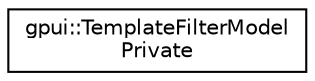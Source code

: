 digraph "Graphical Class Hierarchy"
{
 // LATEX_PDF_SIZE
  edge [fontname="Helvetica",fontsize="10",labelfontname="Helvetica",labelfontsize="10"];
  node [fontname="Helvetica",fontsize="10",shape=record];
  rankdir="LR";
  Node0 [label="gpui::TemplateFilterModel\lPrivate",height=0.2,width=0.4,color="black", fillcolor="white", style="filled",URL="$classgpui_1_1_template_filter_model_private.html",tooltip=" "];
}
